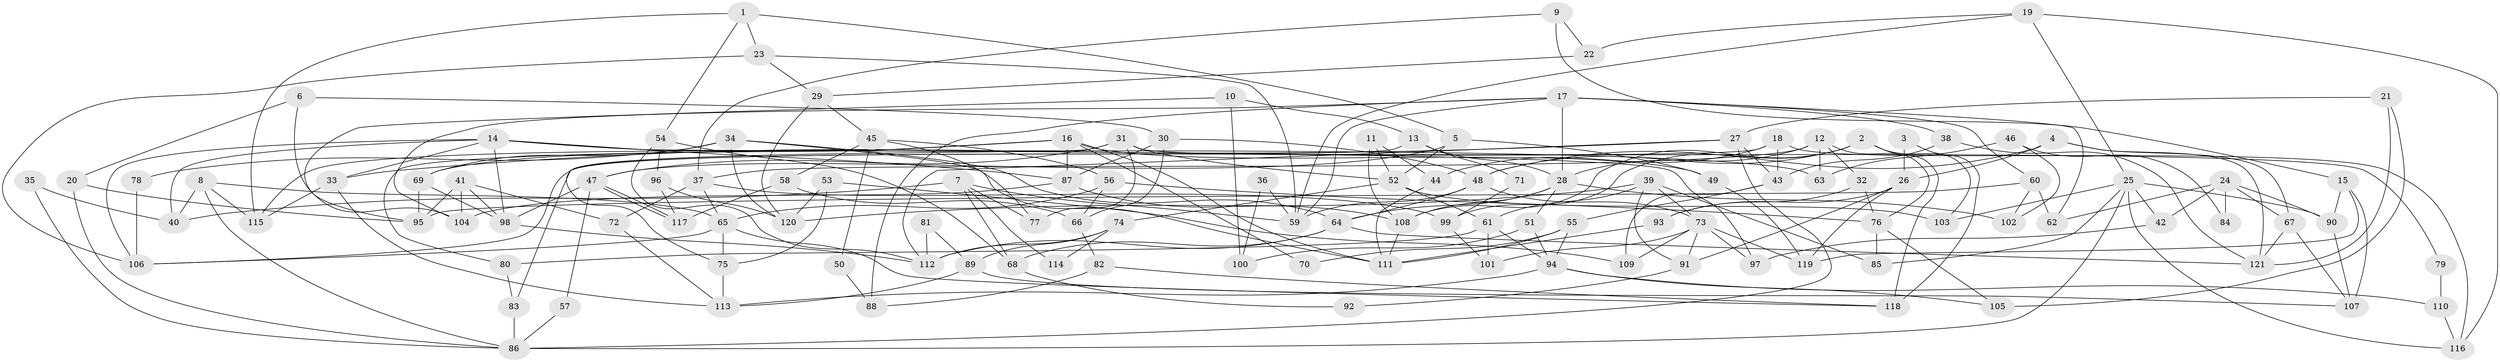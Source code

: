 // Generated by graph-tools (version 1.1) at 2025/15/03/09/25 04:15:13]
// undirected, 121 vertices, 242 edges
graph export_dot {
graph [start="1"]
  node [color=gray90,style=filled];
  1;
  2;
  3;
  4;
  5;
  6;
  7;
  8;
  9;
  10;
  11;
  12;
  13;
  14;
  15;
  16;
  17;
  18;
  19;
  20;
  21;
  22;
  23;
  24;
  25;
  26;
  27;
  28;
  29;
  30;
  31;
  32;
  33;
  34;
  35;
  36;
  37;
  38;
  39;
  40;
  41;
  42;
  43;
  44;
  45;
  46;
  47;
  48;
  49;
  50;
  51;
  52;
  53;
  54;
  55;
  56;
  57;
  58;
  59;
  60;
  61;
  62;
  63;
  64;
  65;
  66;
  67;
  68;
  69;
  70;
  71;
  72;
  73;
  74;
  75;
  76;
  77;
  78;
  79;
  80;
  81;
  82;
  83;
  84;
  85;
  86;
  87;
  88;
  89;
  90;
  91;
  92;
  93;
  94;
  95;
  96;
  97;
  98;
  99;
  100;
  101;
  102;
  103;
  104;
  105;
  106;
  107;
  108;
  109;
  110;
  111;
  112;
  113;
  114;
  115;
  116;
  117;
  118;
  119;
  120;
  121;
  1 -- 54;
  1 -- 23;
  1 -- 5;
  1 -- 115;
  2 -- 103;
  2 -- 99;
  2 -- 48;
  2 -- 108;
  2 -- 118;
  3 -- 118;
  3 -- 26;
  4 -- 67;
  4 -- 48;
  4 -- 26;
  4 -- 121;
  5 -- 49;
  5 -- 47;
  5 -- 52;
  6 -- 104;
  6 -- 30;
  6 -- 20;
  7 -- 59;
  7 -- 77;
  7 -- 40;
  7 -- 68;
  7 -- 114;
  8 -- 40;
  8 -- 115;
  8 -- 65;
  8 -- 86;
  9 -- 37;
  9 -- 22;
  9 -- 15;
  10 -- 95;
  10 -- 13;
  10 -- 100;
  11 -- 52;
  11 -- 108;
  11 -- 44;
  12 -- 76;
  12 -- 37;
  12 -- 28;
  12 -- 32;
  12 -- 63;
  13 -- 83;
  13 -- 28;
  13 -- 71;
  14 -- 98;
  14 -- 87;
  14 -- 33;
  14 -- 40;
  14 -- 63;
  14 -- 97;
  14 -- 106;
  15 -- 119;
  15 -- 90;
  15 -- 107;
  16 -- 115;
  16 -- 111;
  16 -- 49;
  16 -- 69;
  16 -- 70;
  16 -- 80;
  16 -- 87;
  17 -- 28;
  17 -- 104;
  17 -- 38;
  17 -- 59;
  17 -- 60;
  17 -- 62;
  17 -- 88;
  18 -- 44;
  18 -- 43;
  18 -- 106;
  18 -- 116;
  19 -- 59;
  19 -- 116;
  19 -- 22;
  19 -- 25;
  20 -- 86;
  20 -- 95;
  21 -- 121;
  21 -- 105;
  21 -- 27;
  22 -- 29;
  23 -- 59;
  23 -- 106;
  23 -- 29;
  24 -- 42;
  24 -- 62;
  24 -- 67;
  24 -- 84;
  24 -- 90;
  25 -- 90;
  25 -- 42;
  25 -- 85;
  25 -- 86;
  25 -- 103;
  25 -- 116;
  26 -- 93;
  26 -- 91;
  26 -- 119;
  27 -- 86;
  27 -- 33;
  27 -- 43;
  27 -- 112;
  28 -- 64;
  28 -- 51;
  28 -- 102;
  28 -- 108;
  29 -- 120;
  29 -- 45;
  30 -- 48;
  30 -- 87;
  30 -- 66;
  31 -- 47;
  31 -- 52;
  31 -- 75;
  31 -- 77;
  31 -- 79;
  32 -- 76;
  32 -- 93;
  33 -- 113;
  33 -- 115;
  34 -- 69;
  34 -- 64;
  34 -- 78;
  34 -- 111;
  34 -- 120;
  35 -- 86;
  35 -- 40;
  36 -- 59;
  36 -- 100;
  37 -- 72;
  37 -- 65;
  37 -- 99;
  38 -- 121;
  38 -- 43;
  39 -- 120;
  39 -- 91;
  39 -- 61;
  39 -- 73;
  39 -- 85;
  41 -- 95;
  41 -- 98;
  41 -- 72;
  41 -- 104;
  42 -- 97;
  43 -- 55;
  43 -- 109;
  44 -- 111;
  45 -- 58;
  45 -- 50;
  45 -- 56;
  45 -- 77;
  46 -- 63;
  46 -- 102;
  46 -- 84;
  47 -- 117;
  47 -- 117;
  47 -- 57;
  47 -- 98;
  48 -- 64;
  48 -- 59;
  48 -- 73;
  49 -- 119;
  50 -- 88;
  51 -- 94;
  51 -- 100;
  52 -- 61;
  52 -- 74;
  52 -- 103;
  53 -- 75;
  53 -- 109;
  53 -- 120;
  54 -- 112;
  54 -- 68;
  54 -- 96;
  55 -- 111;
  55 -- 70;
  55 -- 94;
  56 -- 65;
  56 -- 66;
  56 -- 76;
  57 -- 86;
  58 -- 66;
  58 -- 117;
  60 -- 95;
  60 -- 62;
  60 -- 102;
  61 -- 94;
  61 -- 80;
  61 -- 101;
  64 -- 112;
  64 -- 121;
  64 -- 68;
  65 -- 106;
  65 -- 75;
  65 -- 118;
  66 -- 82;
  67 -- 107;
  67 -- 121;
  68 -- 92;
  69 -- 98;
  69 -- 95;
  71 -- 99;
  72 -- 113;
  73 -- 91;
  73 -- 97;
  73 -- 101;
  73 -- 109;
  73 -- 119;
  74 -- 89;
  74 -- 112;
  74 -- 114;
  75 -- 113;
  76 -- 85;
  76 -- 105;
  78 -- 106;
  79 -- 110;
  80 -- 83;
  81 -- 89;
  81 -- 112;
  82 -- 118;
  82 -- 88;
  83 -- 86;
  87 -- 108;
  87 -- 104;
  89 -- 107;
  89 -- 113;
  90 -- 107;
  91 -- 92;
  93 -- 111;
  94 -- 113;
  94 -- 105;
  94 -- 110;
  96 -- 120;
  96 -- 117;
  98 -- 112;
  99 -- 101;
  108 -- 111;
  110 -- 116;
}
